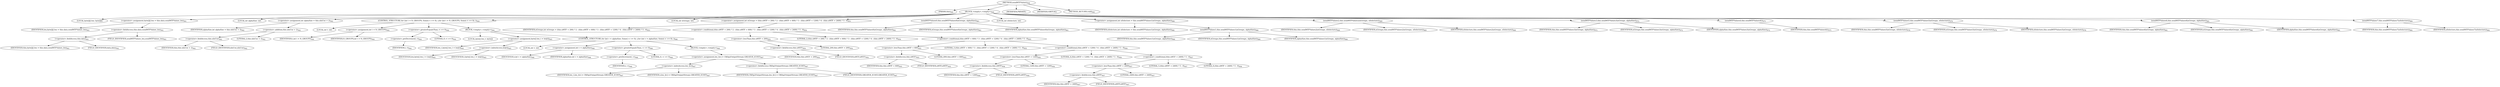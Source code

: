 digraph "sendMTFValues" {  
"2352" [label = <(METHOD,sendMTFValues)<SUB>940</SUB>> ]
"123" [label = <(PARAM,this)<SUB>940</SUB>> ]
"2353" [label = <(BLOCK,&lt;empty&gt;,&lt;empty&gt;)<SUB>940</SUB>> ]
"2354" [label = <(LOCAL,byte[][] len: byte[][])> ]
"2355" [label = <(&lt;operator&gt;.assignment,byte[][] len = this.data.sendMTFValues_len)<SUB>941</SUB>> ]
"2356" [label = <(IDENTIFIER,len,byte[][] len = this.data.sendMTFValues_len)<SUB>941</SUB>> ]
"2357" [label = <(&lt;operator&gt;.fieldAccess,this.data.sendMTFValues_len)<SUB>941</SUB>> ]
"2358" [label = <(&lt;operator&gt;.fieldAccess,this.data)<SUB>941</SUB>> ]
"122" [label = <(IDENTIFIER,this,byte[][] len = this.data.sendMTFValues_len)<SUB>941</SUB>> ]
"2359" [label = <(FIELD_IDENTIFIER,data,data)<SUB>941</SUB>> ]
"2360" [label = <(FIELD_IDENTIFIER,sendMTFValues_len,sendMTFValues_len)<SUB>941</SUB>> ]
"2361" [label = <(LOCAL,int alphaSize: int)> ]
"2362" [label = <(&lt;operator&gt;.assignment,int alphaSize = this.nInUse + 2)<SUB>942</SUB>> ]
"2363" [label = <(IDENTIFIER,alphaSize,int alphaSize = this.nInUse + 2)<SUB>942</SUB>> ]
"2364" [label = <(&lt;operator&gt;.addition,this.nInUse + 2)<SUB>942</SUB>> ]
"2365" [label = <(&lt;operator&gt;.fieldAccess,this.nInUse)<SUB>942</SUB>> ]
"124" [label = <(IDENTIFIER,this,this.nInUse + 2)<SUB>942</SUB>> ]
"2366" [label = <(FIELD_IDENTIFIER,nInUse,nInUse)<SUB>942</SUB>> ]
"2367" [label = <(LITERAL,2,this.nInUse + 2)<SUB>942</SUB>> ]
"2368" [label = <(CONTROL_STRUCTURE,for (int t = N_GROUPS; Some(--t &gt;= 0); ),for (int t = N_GROUPS; Some(--t &gt;= 0); ))<SUB>944</SUB>> ]
"2369" [label = <(LOCAL,int t: int)> ]
"2370" [label = <(&lt;operator&gt;.assignment,int t = N_GROUPS)<SUB>944</SUB>> ]
"2371" [label = <(IDENTIFIER,t,int t = N_GROUPS)<SUB>944</SUB>> ]
"2372" [label = <(IDENTIFIER,N_GROUPS,int t = N_GROUPS)<SUB>944</SUB>> ]
"2373" [label = <(&lt;operator&gt;.greaterEqualsThan,--t &gt;= 0)<SUB>944</SUB>> ]
"2374" [label = <(&lt;operator&gt;.preDecrement,--t)<SUB>944</SUB>> ]
"2375" [label = <(IDENTIFIER,t,--t)<SUB>944</SUB>> ]
"2376" [label = <(LITERAL,0,--t &gt;= 0)<SUB>944</SUB>> ]
"2377" [label = <(BLOCK,&lt;empty&gt;,&lt;empty&gt;)<SUB>944</SUB>> ]
"2378" [label = <(LOCAL,byte[] len_t: byte[])> ]
"2379" [label = <(&lt;operator&gt;.assignment,byte[] len_t = len[t])<SUB>945</SUB>> ]
"2380" [label = <(IDENTIFIER,len_t,byte[] len_t = len[t])<SUB>945</SUB>> ]
"2381" [label = <(&lt;operator&gt;.indexAccess,len[t])<SUB>945</SUB>> ]
"2382" [label = <(IDENTIFIER,len,byte[] len_t = len[t])<SUB>945</SUB>> ]
"2383" [label = <(IDENTIFIER,t,byte[] len_t = len[t])<SUB>945</SUB>> ]
"2384" [label = <(CONTROL_STRUCTURE,for (int v = alphaSize; Some(--v &gt;= 0); ),for (int v = alphaSize; Some(--v &gt;= 0); ))<SUB>946</SUB>> ]
"2385" [label = <(LOCAL,int v: int)> ]
"2386" [label = <(&lt;operator&gt;.assignment,int v = alphaSize)<SUB>946</SUB>> ]
"2387" [label = <(IDENTIFIER,v,int v = alphaSize)<SUB>946</SUB>> ]
"2388" [label = <(IDENTIFIER,alphaSize,int v = alphaSize)<SUB>946</SUB>> ]
"2389" [label = <(&lt;operator&gt;.greaterEqualsThan,--v &gt;= 0)<SUB>946</SUB>> ]
"2390" [label = <(&lt;operator&gt;.preDecrement,--v)<SUB>946</SUB>> ]
"2391" [label = <(IDENTIFIER,v,--v)<SUB>946</SUB>> ]
"2392" [label = <(LITERAL,0,--v &gt;= 0)<SUB>946</SUB>> ]
"2393" [label = <(BLOCK,&lt;empty&gt;,&lt;empty&gt;)<SUB>946</SUB>> ]
"2394" [label = <(&lt;operator&gt;.assignment,len_t[v] = CBZip2OutputStream.GREATER_ICOST)<SUB>947</SUB>> ]
"2395" [label = <(&lt;operator&gt;.indexAccess,len_t[v])<SUB>947</SUB>> ]
"2396" [label = <(IDENTIFIER,len_t,len_t[v] = CBZip2OutputStream.GREATER_ICOST)<SUB>947</SUB>> ]
"2397" [label = <(IDENTIFIER,v,len_t[v] = CBZip2OutputStream.GREATER_ICOST)<SUB>947</SUB>> ]
"2398" [label = <(&lt;operator&gt;.fieldAccess,CBZip2OutputStream.GREATER_ICOST)<SUB>947</SUB>> ]
"2399" [label = <(IDENTIFIER,CBZip2OutputStream,len_t[v] = CBZip2OutputStream.GREATER_ICOST)<SUB>947</SUB>> ]
"2400" [label = <(FIELD_IDENTIFIER,GREATER_ICOST,GREATER_ICOST)<SUB>947</SUB>> ]
"2401" [label = <(LOCAL,int nGroups: int)> ]
"2402" [label = <(&lt;operator&gt;.assignment,int nGroups = (this.nMTF &lt; 200) ? 2 : (this.nMTF &lt; 600) ? 3 : (this.nMTF &lt; 1200) ? 4 : (this.nMTF &lt; 2400) ? 5 : 6)<SUB>953</SUB>> ]
"2403" [label = <(IDENTIFIER,nGroups,int nGroups = (this.nMTF &lt; 200) ? 2 : (this.nMTF &lt; 600) ? 3 : (this.nMTF &lt; 1200) ? 4 : (this.nMTF &lt; 2400) ? 5 : 6)<SUB>953</SUB>> ]
"2404" [label = <(&lt;operator&gt;.conditional,(this.nMTF &lt; 200) ? 2 : (this.nMTF &lt; 600) ? 3 : (this.nMTF &lt; 1200) ? 4 : (this.nMTF &lt; 2400) ? 5 : 6)<SUB>954</SUB>> ]
"2405" [label = <(&lt;operator&gt;.lessThan,this.nMTF &lt; 200)<SUB>954</SUB>> ]
"2406" [label = <(&lt;operator&gt;.fieldAccess,this.nMTF)<SUB>954</SUB>> ]
"125" [label = <(IDENTIFIER,this,this.nMTF &lt; 200)<SUB>954</SUB>> ]
"2407" [label = <(FIELD_IDENTIFIER,nMTF,nMTF)<SUB>954</SUB>> ]
"2408" [label = <(LITERAL,200,this.nMTF &lt; 200)<SUB>954</SUB>> ]
"2409" [label = <(LITERAL,2,(this.nMTF &lt; 200) ? 2 : (this.nMTF &lt; 600) ? 3 : (this.nMTF &lt; 1200) ? 4 : (this.nMTF &lt; 2400) ? 5 : 6)<SUB>954</SUB>> ]
"2410" [label = <(&lt;operator&gt;.conditional,(this.nMTF &lt; 600) ? 3 : (this.nMTF &lt; 1200) ? 4 : (this.nMTF &lt; 2400) ? 5 : 6)<SUB>955</SUB>> ]
"2411" [label = <(&lt;operator&gt;.lessThan,this.nMTF &lt; 600)<SUB>955</SUB>> ]
"2412" [label = <(&lt;operator&gt;.fieldAccess,this.nMTF)<SUB>955</SUB>> ]
"126" [label = <(IDENTIFIER,this,this.nMTF &lt; 600)<SUB>955</SUB>> ]
"2413" [label = <(FIELD_IDENTIFIER,nMTF,nMTF)<SUB>955</SUB>> ]
"2414" [label = <(LITERAL,600,this.nMTF &lt; 600)<SUB>955</SUB>> ]
"2415" [label = <(LITERAL,3,(this.nMTF &lt; 600) ? 3 : (this.nMTF &lt; 1200) ? 4 : (this.nMTF &lt; 2400) ? 5 : 6)<SUB>955</SUB>> ]
"2416" [label = <(&lt;operator&gt;.conditional,(this.nMTF &lt; 1200) ? 4 : (this.nMTF &lt; 2400) ? 5 : 6)<SUB>956</SUB>> ]
"2417" [label = <(&lt;operator&gt;.lessThan,this.nMTF &lt; 1200)<SUB>956</SUB>> ]
"2418" [label = <(&lt;operator&gt;.fieldAccess,this.nMTF)<SUB>956</SUB>> ]
"127" [label = <(IDENTIFIER,this,this.nMTF &lt; 1200)<SUB>956</SUB>> ]
"2419" [label = <(FIELD_IDENTIFIER,nMTF,nMTF)<SUB>956</SUB>> ]
"2420" [label = <(LITERAL,1200,this.nMTF &lt; 1200)<SUB>956</SUB>> ]
"2421" [label = <(LITERAL,4,(this.nMTF &lt; 1200) ? 4 : (this.nMTF &lt; 2400) ? 5 : 6)<SUB>956</SUB>> ]
"2422" [label = <(&lt;operator&gt;.conditional,(this.nMTF &lt; 2400) ? 5 : 6)<SUB>957</SUB>> ]
"2423" [label = <(&lt;operator&gt;.lessThan,this.nMTF &lt; 2400)<SUB>957</SUB>> ]
"2424" [label = <(&lt;operator&gt;.fieldAccess,this.nMTF)<SUB>957</SUB>> ]
"128" [label = <(IDENTIFIER,this,this.nMTF &lt; 2400)<SUB>957</SUB>> ]
"2425" [label = <(FIELD_IDENTIFIER,nMTF,nMTF)<SUB>957</SUB>> ]
"2426" [label = <(LITERAL,2400,this.nMTF &lt; 2400)<SUB>957</SUB>> ]
"2427" [label = <(LITERAL,5,(this.nMTF &lt; 2400) ? 5 : 6)<SUB>957</SUB>> ]
"2428" [label = <(LITERAL,6,(this.nMTF &lt; 2400) ? 5 : 6)<SUB>958</SUB>> ]
"2429" [label = <(sendMTFValues0,this.sendMTFValues0(nGroups, alphaSize))<SUB>961</SUB>> ]
"129" [label = <(IDENTIFIER,this,this.sendMTFValues0(nGroups, alphaSize))<SUB>961</SUB>> ]
"2430" [label = <(IDENTIFIER,nGroups,this.sendMTFValues0(nGroups, alphaSize))<SUB>961</SUB>> ]
"2431" [label = <(IDENTIFIER,alphaSize,this.sendMTFValues0(nGroups, alphaSize))<SUB>961</SUB>> ]
"2432" [label = <(LOCAL,int nSelectors: int)> ]
"2433" [label = <(&lt;operator&gt;.assignment,int nSelectors = this.sendMTFValues1(nGroups, alphaSize))<SUB>966</SUB>> ]
"2434" [label = <(IDENTIFIER,nSelectors,int nSelectors = this.sendMTFValues1(nGroups, alphaSize))<SUB>966</SUB>> ]
"2435" [label = <(sendMTFValues1,this.sendMTFValues1(nGroups, alphaSize))<SUB>966</SUB>> ]
"130" [label = <(IDENTIFIER,this,this.sendMTFValues1(nGroups, alphaSize))<SUB>966</SUB>> ]
"2436" [label = <(IDENTIFIER,nGroups,this.sendMTFValues1(nGroups, alphaSize))<SUB>966</SUB>> ]
"2437" [label = <(IDENTIFIER,alphaSize,this.sendMTFValues1(nGroups, alphaSize))<SUB>966</SUB>> ]
"2438" [label = <(sendMTFValues2,this.sendMTFValues2(nGroups, nSelectors))<SUB>969</SUB>> ]
"131" [label = <(IDENTIFIER,this,this.sendMTFValues2(nGroups, nSelectors))<SUB>969</SUB>> ]
"2439" [label = <(IDENTIFIER,nGroups,this.sendMTFValues2(nGroups, nSelectors))<SUB>969</SUB>> ]
"2440" [label = <(IDENTIFIER,nSelectors,this.sendMTFValues2(nGroups, nSelectors))<SUB>969</SUB>> ]
"2441" [label = <(sendMTFValues3,this.sendMTFValues3(nGroups, alphaSize))<SUB>972</SUB>> ]
"132" [label = <(IDENTIFIER,this,this.sendMTFValues3(nGroups, alphaSize))<SUB>972</SUB>> ]
"2442" [label = <(IDENTIFIER,nGroups,this.sendMTFValues3(nGroups, alphaSize))<SUB>972</SUB>> ]
"2443" [label = <(IDENTIFIER,alphaSize,this.sendMTFValues3(nGroups, alphaSize))<SUB>972</SUB>> ]
"2444" [label = <(sendMTFValues4,this.sendMTFValues4())<SUB>975</SUB>> ]
"133" [label = <(IDENTIFIER,this,this.sendMTFValues4())<SUB>975</SUB>> ]
"2445" [label = <(sendMTFValues5,this.sendMTFValues5(nGroups, nSelectors))<SUB>978</SUB>> ]
"134" [label = <(IDENTIFIER,this,this.sendMTFValues5(nGroups, nSelectors))<SUB>978</SUB>> ]
"2446" [label = <(IDENTIFIER,nGroups,this.sendMTFValues5(nGroups, nSelectors))<SUB>978</SUB>> ]
"2447" [label = <(IDENTIFIER,nSelectors,this.sendMTFValues5(nGroups, nSelectors))<SUB>978</SUB>> ]
"2448" [label = <(sendMTFValues6,this.sendMTFValues6(nGroups, alphaSize))<SUB>981</SUB>> ]
"135" [label = <(IDENTIFIER,this,this.sendMTFValues6(nGroups, alphaSize))<SUB>981</SUB>> ]
"2449" [label = <(IDENTIFIER,nGroups,this.sendMTFValues6(nGroups, alphaSize))<SUB>981</SUB>> ]
"2450" [label = <(IDENTIFIER,alphaSize,this.sendMTFValues6(nGroups, alphaSize))<SUB>981</SUB>> ]
"2451" [label = <(sendMTFValues7,this.sendMTFValues7(nSelectors))<SUB>984</SUB>> ]
"136" [label = <(IDENTIFIER,this,this.sendMTFValues7(nSelectors))<SUB>984</SUB>> ]
"2452" [label = <(IDENTIFIER,nSelectors,this.sendMTFValues7(nSelectors))<SUB>984</SUB>> ]
"2453" [label = <(MODIFIER,PRIVATE)> ]
"2454" [label = <(MODIFIER,VIRTUAL)> ]
"2455" [label = <(METHOD_RETURN,void)<SUB>940</SUB>> ]
  "2352" -> "123" 
  "2352" -> "2353" 
  "2352" -> "2453" 
  "2352" -> "2454" 
  "2352" -> "2455" 
  "2353" -> "2354" 
  "2353" -> "2355" 
  "2353" -> "2361" 
  "2353" -> "2362" 
  "2353" -> "2368" 
  "2353" -> "2401" 
  "2353" -> "2402" 
  "2353" -> "2429" 
  "2353" -> "2432" 
  "2353" -> "2433" 
  "2353" -> "2438" 
  "2353" -> "2441" 
  "2353" -> "2444" 
  "2353" -> "2445" 
  "2353" -> "2448" 
  "2353" -> "2451" 
  "2355" -> "2356" 
  "2355" -> "2357" 
  "2357" -> "2358" 
  "2357" -> "2360" 
  "2358" -> "122" 
  "2358" -> "2359" 
  "2362" -> "2363" 
  "2362" -> "2364" 
  "2364" -> "2365" 
  "2364" -> "2367" 
  "2365" -> "124" 
  "2365" -> "2366" 
  "2368" -> "2369" 
  "2368" -> "2370" 
  "2368" -> "2373" 
  "2368" -> "2377" 
  "2370" -> "2371" 
  "2370" -> "2372" 
  "2373" -> "2374" 
  "2373" -> "2376" 
  "2374" -> "2375" 
  "2377" -> "2378" 
  "2377" -> "2379" 
  "2377" -> "2384" 
  "2379" -> "2380" 
  "2379" -> "2381" 
  "2381" -> "2382" 
  "2381" -> "2383" 
  "2384" -> "2385" 
  "2384" -> "2386" 
  "2384" -> "2389" 
  "2384" -> "2393" 
  "2386" -> "2387" 
  "2386" -> "2388" 
  "2389" -> "2390" 
  "2389" -> "2392" 
  "2390" -> "2391" 
  "2393" -> "2394" 
  "2394" -> "2395" 
  "2394" -> "2398" 
  "2395" -> "2396" 
  "2395" -> "2397" 
  "2398" -> "2399" 
  "2398" -> "2400" 
  "2402" -> "2403" 
  "2402" -> "2404" 
  "2404" -> "2405" 
  "2404" -> "2409" 
  "2404" -> "2410" 
  "2405" -> "2406" 
  "2405" -> "2408" 
  "2406" -> "125" 
  "2406" -> "2407" 
  "2410" -> "2411" 
  "2410" -> "2415" 
  "2410" -> "2416" 
  "2411" -> "2412" 
  "2411" -> "2414" 
  "2412" -> "126" 
  "2412" -> "2413" 
  "2416" -> "2417" 
  "2416" -> "2421" 
  "2416" -> "2422" 
  "2417" -> "2418" 
  "2417" -> "2420" 
  "2418" -> "127" 
  "2418" -> "2419" 
  "2422" -> "2423" 
  "2422" -> "2427" 
  "2422" -> "2428" 
  "2423" -> "2424" 
  "2423" -> "2426" 
  "2424" -> "128" 
  "2424" -> "2425" 
  "2429" -> "129" 
  "2429" -> "2430" 
  "2429" -> "2431" 
  "2433" -> "2434" 
  "2433" -> "2435" 
  "2435" -> "130" 
  "2435" -> "2436" 
  "2435" -> "2437" 
  "2438" -> "131" 
  "2438" -> "2439" 
  "2438" -> "2440" 
  "2441" -> "132" 
  "2441" -> "2442" 
  "2441" -> "2443" 
  "2444" -> "133" 
  "2445" -> "134" 
  "2445" -> "2446" 
  "2445" -> "2447" 
  "2448" -> "135" 
  "2448" -> "2449" 
  "2448" -> "2450" 
  "2451" -> "136" 
  "2451" -> "2452" 
}
